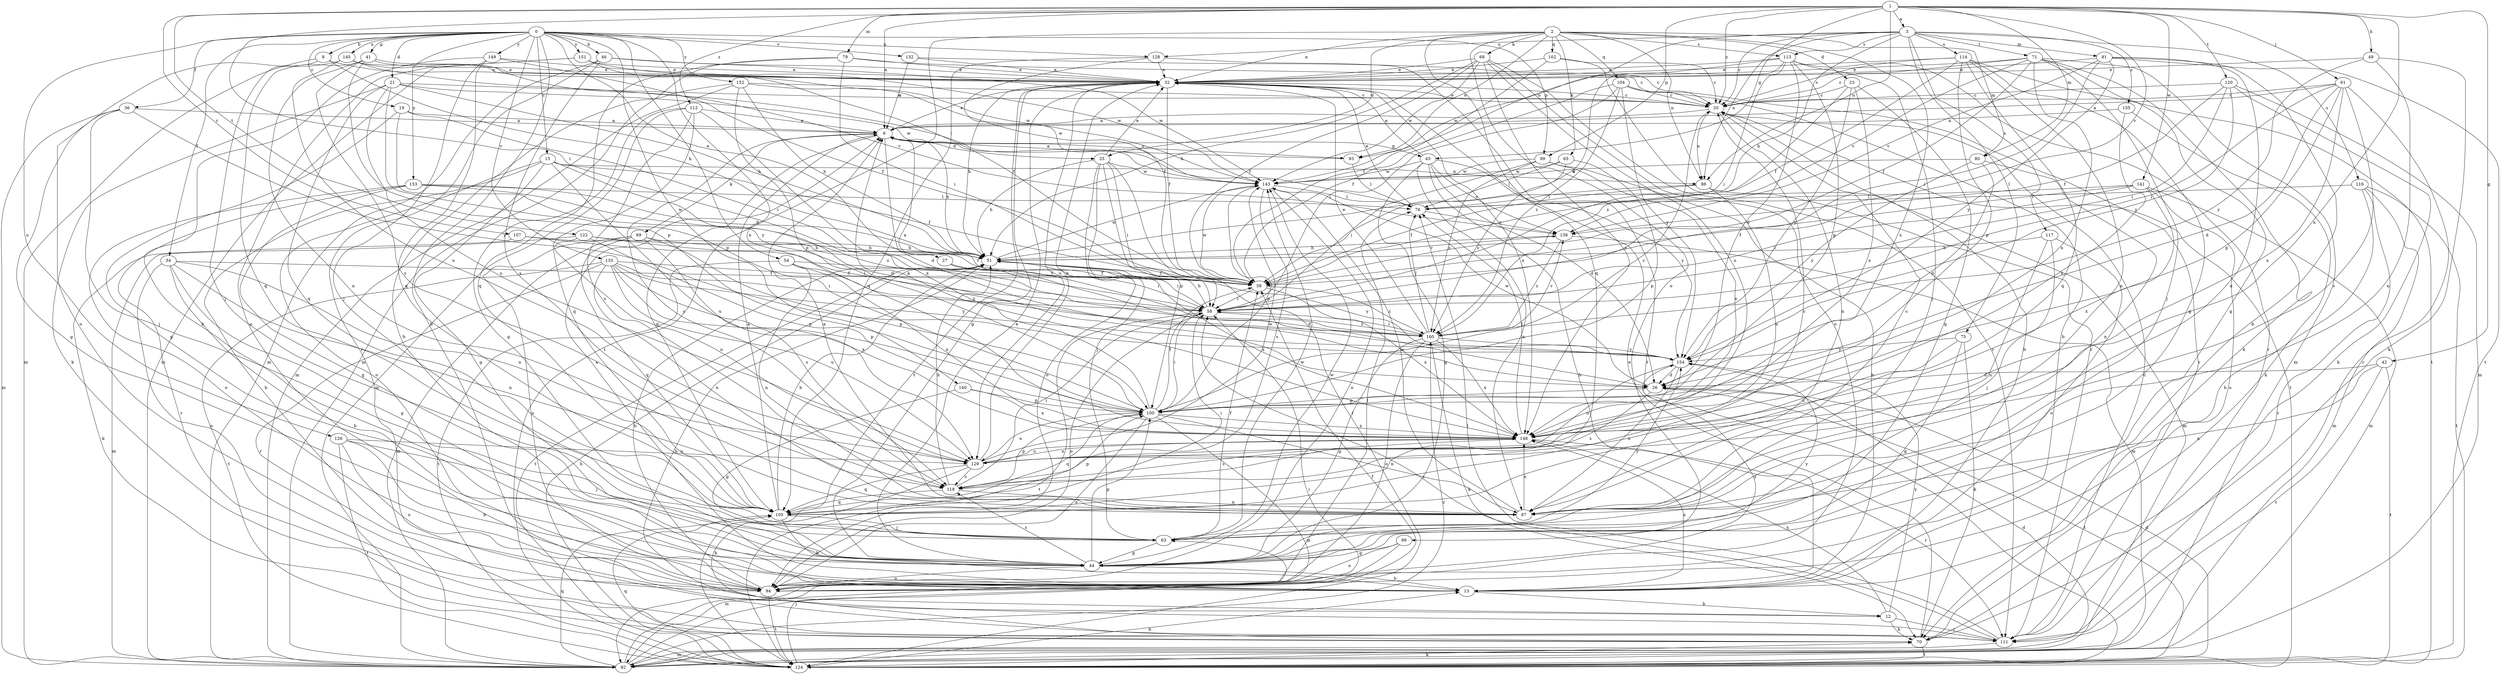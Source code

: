 strict digraph  {
0;
1;
2;
3;
6;
8;
12;
13;
15;
19;
20;
21;
23;
25;
26;
27;
32;
34;
36;
38;
41;
42;
43;
44;
46;
49;
51;
54;
58;
61;
63;
65;
68;
69;
70;
71;
75;
76;
79;
80;
81;
82;
86;
87;
89;
93;
94;
99;
100;
102;
104;
105;
107;
111;
112;
113;
114;
116;
117;
118;
120;
122;
124;
126;
128;
129;
132;
133;
136;
140;
141;
143;
145;
148;
149;
151;
152;
153;
154;
155;
160;
0 -> 8  [label=b];
0 -> 12  [label=b];
0 -> 15  [label=c];
0 -> 19  [label=c];
0 -> 21  [label=d];
0 -> 27  [label=e];
0 -> 34  [label=f];
0 -> 36  [label=f];
0 -> 41  [label=g];
0 -> 46  [label=h];
0 -> 54  [label=i];
0 -> 99  [label=p];
0 -> 126  [label=u];
0 -> 128  [label=u];
0 -> 132  [label=v];
0 -> 133  [label=v];
0 -> 140  [label=w];
0 -> 145  [label=x];
0 -> 148  [label=x];
0 -> 149  [label=y];
0 -> 151  [label=y];
0 -> 152  [label=y];
0 -> 153  [label=y];
1 -> 3  [label=a];
1 -> 6  [label=a];
1 -> 20  [label=c];
1 -> 42  [label=g];
1 -> 43  [label=g];
1 -> 49  [label=h];
1 -> 58  [label=i];
1 -> 61  [label=j];
1 -> 79  [label=m];
1 -> 80  [label=m];
1 -> 86  [label=n];
1 -> 99  [label=p];
1 -> 107  [label=r];
1 -> 112  [label=s];
1 -> 120  [label=t];
1 -> 122  [label=t];
1 -> 136  [label=v];
1 -> 141  [label=w];
1 -> 148  [label=x];
2 -> 23  [label=d];
2 -> 25  [label=d];
2 -> 32  [label=e];
2 -> 65  [label=k];
2 -> 68  [label=k];
2 -> 80  [label=m];
2 -> 86  [label=n];
2 -> 89  [label=o];
2 -> 93  [label=o];
2 -> 102  [label=q];
2 -> 104  [label=q];
2 -> 105  [label=q];
2 -> 113  [label=s];
2 -> 124  [label=t];
2 -> 148  [label=x];
3 -> 20  [label=c];
3 -> 51  [label=h];
3 -> 71  [label=l];
3 -> 75  [label=l];
3 -> 81  [label=m];
3 -> 86  [label=n];
3 -> 93  [label=o];
3 -> 113  [label=s];
3 -> 114  [label=s];
3 -> 116  [label=s];
3 -> 117  [label=s];
3 -> 128  [label=u];
3 -> 155  [label=z];
6 -> 25  [label=d];
6 -> 26  [label=d];
6 -> 32  [label=e];
6 -> 43  [label=g];
6 -> 51  [label=h];
6 -> 69  [label=k];
6 -> 93  [label=o];
6 -> 105  [label=q];
6 -> 118  [label=s];
8 -> 32  [label=e];
8 -> 51  [label=h];
8 -> 63  [label=j];
8 -> 82  [label=m];
12 -> 70  [label=k];
12 -> 111  [label=r];
12 -> 148  [label=x];
12 -> 154  [label=y];
13 -> 6  [label=a];
13 -> 12  [label=b];
13 -> 148  [label=x];
15 -> 12  [label=b];
15 -> 26  [label=d];
15 -> 38  [label=f];
15 -> 44  [label=g];
15 -> 86  [label=n];
15 -> 94  [label=o];
15 -> 129  [label=u];
19 -> 6  [label=a];
19 -> 44  [label=g];
19 -> 58  [label=i];
19 -> 154  [label=y];
20 -> 6  [label=a];
20 -> 13  [label=b];
20 -> 32  [label=e];
20 -> 86  [label=n];
20 -> 87  [label=n];
20 -> 124  [label=t];
21 -> 20  [label=c];
21 -> 51  [label=h];
21 -> 70  [label=k];
21 -> 100  [label=p];
21 -> 105  [label=q];
21 -> 129  [label=u];
21 -> 143  [label=w];
23 -> 20  [label=c];
23 -> 44  [label=g];
23 -> 148  [label=x];
23 -> 154  [label=y];
23 -> 160  [label=z];
25 -> 32  [label=e];
25 -> 51  [label=h];
25 -> 58  [label=i];
25 -> 63  [label=j];
25 -> 94  [label=o];
25 -> 100  [label=p];
25 -> 124  [label=t];
25 -> 143  [label=w];
26 -> 100  [label=p];
26 -> 118  [label=s];
26 -> 124  [label=t];
26 -> 143  [label=w];
27 -> 26  [label=d];
27 -> 38  [label=f];
27 -> 58  [label=i];
32 -> 20  [label=c];
32 -> 38  [label=f];
32 -> 44  [label=g];
32 -> 51  [label=h];
32 -> 124  [label=t];
32 -> 129  [label=u];
32 -> 148  [label=x];
34 -> 13  [label=b];
34 -> 38  [label=f];
34 -> 44  [label=g];
34 -> 87  [label=n];
34 -> 94  [label=o];
34 -> 129  [label=u];
36 -> 6  [label=a];
36 -> 44  [label=g];
36 -> 63  [label=j];
36 -> 82  [label=m];
36 -> 154  [label=y];
38 -> 58  [label=i];
38 -> 143  [label=w];
38 -> 148  [label=x];
38 -> 160  [label=z];
41 -> 32  [label=e];
41 -> 87  [label=n];
41 -> 100  [label=p];
41 -> 105  [label=q];
41 -> 118  [label=s];
41 -> 136  [label=v];
42 -> 26  [label=d];
42 -> 87  [label=n];
42 -> 111  [label=r];
42 -> 124  [label=t];
43 -> 13  [label=b];
43 -> 26  [label=d];
43 -> 32  [label=e];
43 -> 44  [label=g];
43 -> 87  [label=n];
43 -> 136  [label=v];
43 -> 143  [label=w];
43 -> 154  [label=y];
44 -> 13  [label=b];
44 -> 32  [label=e];
44 -> 94  [label=o];
44 -> 100  [label=p];
44 -> 118  [label=s];
44 -> 143  [label=w];
44 -> 154  [label=y];
46 -> 32  [label=e];
46 -> 82  [label=m];
46 -> 111  [label=r];
46 -> 118  [label=s];
46 -> 143  [label=w];
49 -> 32  [label=e];
49 -> 70  [label=k];
49 -> 87  [label=n];
49 -> 154  [label=y];
51 -> 38  [label=f];
51 -> 58  [label=i];
51 -> 124  [label=t];
51 -> 136  [label=v];
51 -> 143  [label=w];
51 -> 148  [label=x];
51 -> 154  [label=y];
54 -> 38  [label=f];
54 -> 87  [label=n];
54 -> 124  [label=t];
54 -> 148  [label=x];
54 -> 160  [label=z];
58 -> 51  [label=h];
58 -> 94  [label=o];
58 -> 124  [label=t];
58 -> 160  [label=z];
61 -> 6  [label=a];
61 -> 20  [label=c];
61 -> 26  [label=d];
61 -> 58  [label=i];
61 -> 100  [label=p];
61 -> 111  [label=r];
61 -> 118  [label=s];
61 -> 148  [label=x];
63 -> 38  [label=f];
63 -> 44  [label=g];
63 -> 143  [label=w];
63 -> 154  [label=y];
65 -> 76  [label=l];
65 -> 100  [label=p];
65 -> 143  [label=w];
65 -> 160  [label=z];
68 -> 32  [label=e];
68 -> 38  [label=f];
68 -> 51  [label=h];
68 -> 94  [label=o];
68 -> 111  [label=r];
68 -> 129  [label=u];
68 -> 143  [label=w];
68 -> 148  [label=x];
69 -> 51  [label=h];
69 -> 82  [label=m];
69 -> 94  [label=o];
69 -> 100  [label=p];
69 -> 105  [label=q];
69 -> 118  [label=s];
70 -> 32  [label=e];
70 -> 124  [label=t];
71 -> 20  [label=c];
71 -> 32  [label=e];
71 -> 38  [label=f];
71 -> 44  [label=g];
71 -> 63  [label=j];
71 -> 70  [label=k];
71 -> 82  [label=m];
71 -> 136  [label=v];
71 -> 148  [label=x];
75 -> 44  [label=g];
75 -> 70  [label=k];
75 -> 129  [label=u];
75 -> 154  [label=y];
76 -> 32  [label=e];
76 -> 136  [label=v];
79 -> 20  [label=c];
79 -> 32  [label=e];
79 -> 58  [label=i];
79 -> 82  [label=m];
79 -> 105  [label=q];
80 -> 26  [label=d];
80 -> 87  [label=n];
80 -> 143  [label=w];
80 -> 154  [label=y];
81 -> 13  [label=b];
81 -> 32  [label=e];
81 -> 58  [label=i];
81 -> 87  [label=n];
81 -> 124  [label=t];
81 -> 136  [label=v];
81 -> 154  [label=y];
82 -> 26  [label=d];
82 -> 38  [label=f];
82 -> 58  [label=i];
82 -> 105  [label=q];
82 -> 160  [label=z];
86 -> 38  [label=f];
86 -> 76  [label=l];
86 -> 82  [label=m];
86 -> 129  [label=u];
87 -> 6  [label=a];
87 -> 20  [label=c];
87 -> 143  [label=w];
87 -> 148  [label=x];
89 -> 44  [label=g];
89 -> 82  [label=m];
89 -> 94  [label=o];
93 -> 6  [label=a];
93 -> 76  [label=l];
94 -> 51  [label=h];
94 -> 76  [label=l];
94 -> 124  [label=t];
94 -> 154  [label=y];
99 -> 13  [label=b];
99 -> 58  [label=i];
99 -> 143  [label=w];
99 -> 148  [label=x];
99 -> 160  [label=z];
100 -> 6  [label=a];
100 -> 20  [label=c];
100 -> 38  [label=f];
100 -> 58  [label=i];
100 -> 82  [label=m];
100 -> 87  [label=n];
100 -> 94  [label=o];
100 -> 105  [label=q];
100 -> 129  [label=u];
100 -> 148  [label=x];
102 -> 20  [label=c];
102 -> 32  [label=e];
102 -> 38  [label=f];
102 -> 111  [label=r];
104 -> 13  [label=b];
104 -> 20  [label=c];
104 -> 38  [label=f];
104 -> 58  [label=i];
104 -> 111  [label=r];
104 -> 154  [label=y];
104 -> 160  [label=z];
105 -> 6  [label=a];
105 -> 13  [label=b];
105 -> 20  [label=c];
105 -> 51  [label=h];
105 -> 58  [label=i];
105 -> 63  [label=j];
105 -> 100  [label=p];
107 -> 51  [label=h];
107 -> 58  [label=i];
107 -> 70  [label=k];
111 -> 20  [label=c];
111 -> 51  [label=h];
111 -> 58  [label=i];
111 -> 76  [label=l];
111 -> 82  [label=m];
112 -> 6  [label=a];
112 -> 44  [label=g];
112 -> 82  [label=m];
112 -> 105  [label=q];
112 -> 118  [label=s];
112 -> 148  [label=x];
113 -> 26  [label=d];
113 -> 32  [label=e];
113 -> 38  [label=f];
113 -> 58  [label=i];
113 -> 63  [label=j];
113 -> 100  [label=p];
113 -> 111  [label=r];
113 -> 143  [label=w];
114 -> 20  [label=c];
114 -> 32  [label=e];
114 -> 38  [label=f];
114 -> 44  [label=g];
114 -> 87  [label=n];
114 -> 100  [label=p];
114 -> 105  [label=q];
114 -> 124  [label=t];
116 -> 13  [label=b];
116 -> 76  [label=l];
116 -> 82  [label=m];
116 -> 111  [label=r];
116 -> 124  [label=t];
117 -> 51  [label=h];
117 -> 63  [label=j];
117 -> 87  [label=n];
117 -> 94  [label=o];
118 -> 51  [label=h];
118 -> 58  [label=i];
118 -> 87  [label=n];
118 -> 100  [label=p];
118 -> 105  [label=q];
120 -> 20  [label=c];
120 -> 38  [label=f];
120 -> 58  [label=i];
120 -> 70  [label=k];
120 -> 82  [label=m];
120 -> 160  [label=z];
122 -> 38  [label=f];
122 -> 51  [label=h];
122 -> 82  [label=m];
122 -> 100  [label=p];
122 -> 129  [label=u];
124 -> 13  [label=b];
124 -> 26  [label=d];
124 -> 51  [label=h];
124 -> 63  [label=j];
124 -> 70  [label=k];
124 -> 105  [label=q];
126 -> 13  [label=b];
126 -> 63  [label=j];
126 -> 94  [label=o];
126 -> 124  [label=t];
126 -> 129  [label=u];
128 -> 32  [label=e];
128 -> 38  [label=f];
128 -> 105  [label=q];
128 -> 124  [label=t];
129 -> 32  [label=e];
129 -> 70  [label=k];
129 -> 105  [label=q];
129 -> 118  [label=s];
129 -> 143  [label=w];
129 -> 148  [label=x];
132 -> 6  [label=a];
132 -> 20  [label=c];
132 -> 32  [label=e];
133 -> 38  [label=f];
133 -> 58  [label=i];
133 -> 87  [label=n];
133 -> 100  [label=p];
133 -> 111  [label=r];
133 -> 124  [label=t];
133 -> 129  [label=u];
133 -> 148  [label=x];
133 -> 154  [label=y];
136 -> 51  [label=h];
136 -> 82  [label=m];
136 -> 160  [label=z];
140 -> 44  [label=g];
140 -> 100  [label=p];
140 -> 148  [label=x];
141 -> 38  [label=f];
141 -> 58  [label=i];
141 -> 76  [label=l];
141 -> 82  [label=m];
141 -> 94  [label=o];
141 -> 148  [label=x];
143 -> 76  [label=l];
143 -> 94  [label=o];
143 -> 100  [label=p];
143 -> 118  [label=s];
145 -> 32  [label=e];
145 -> 76  [label=l];
145 -> 94  [label=o];
145 -> 129  [label=u];
145 -> 143  [label=w];
148 -> 76  [label=l];
148 -> 111  [label=r];
148 -> 118  [label=s];
148 -> 129  [label=u];
149 -> 13  [label=b];
149 -> 32  [label=e];
149 -> 38  [label=f];
149 -> 63  [label=j];
149 -> 105  [label=q];
151 -> 32  [label=e];
151 -> 38  [label=f];
151 -> 82  [label=m];
151 -> 94  [label=o];
151 -> 143  [label=w];
152 -> 13  [label=b];
152 -> 20  [label=c];
152 -> 51  [label=h];
152 -> 82  [label=m];
152 -> 100  [label=p];
152 -> 143  [label=w];
153 -> 44  [label=g];
153 -> 51  [label=h];
153 -> 76  [label=l];
153 -> 94  [label=o];
153 -> 111  [label=r];
153 -> 160  [label=z];
154 -> 26  [label=d];
154 -> 87  [label=n];
154 -> 129  [label=u];
155 -> 6  [label=a];
155 -> 70  [label=k];
155 -> 148  [label=x];
160 -> 6  [label=a];
160 -> 32  [label=e];
160 -> 44  [label=g];
160 -> 58  [label=i];
160 -> 70  [label=k];
160 -> 76  [label=l];
160 -> 94  [label=o];
160 -> 136  [label=v];
160 -> 148  [label=x];
160 -> 154  [label=y];
}
